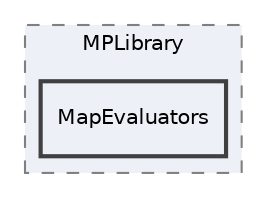 digraph "MapEvaluators"
{
 // LATEX_PDF_SIZE
  edge [fontname="Helvetica",fontsize="10",labelfontname="Helvetica",labelfontsize="10"];
  node [fontname="Helvetica",fontsize="10",shape=record];
  compound=true
  subgraph clusterdir_50e98ad18d6c888758d06d5024106928 {
    graph [ bgcolor="#edf0f7", pencolor="grey50", style="filled,dashed,", label="MPLibrary", fontname="Helvetica", fontsize="10", URL="dir_50e98ad18d6c888758d06d5024106928.html"]
  dir_16eabcad2291d5efaae732ab1d983c15 [shape=box, label="MapEvaluators", style="filled,bold,", fillcolor="#edf0f7", color="grey25", URL="dir_16eabcad2291d5efaae732ab1d983c15.html"];
  }
}
